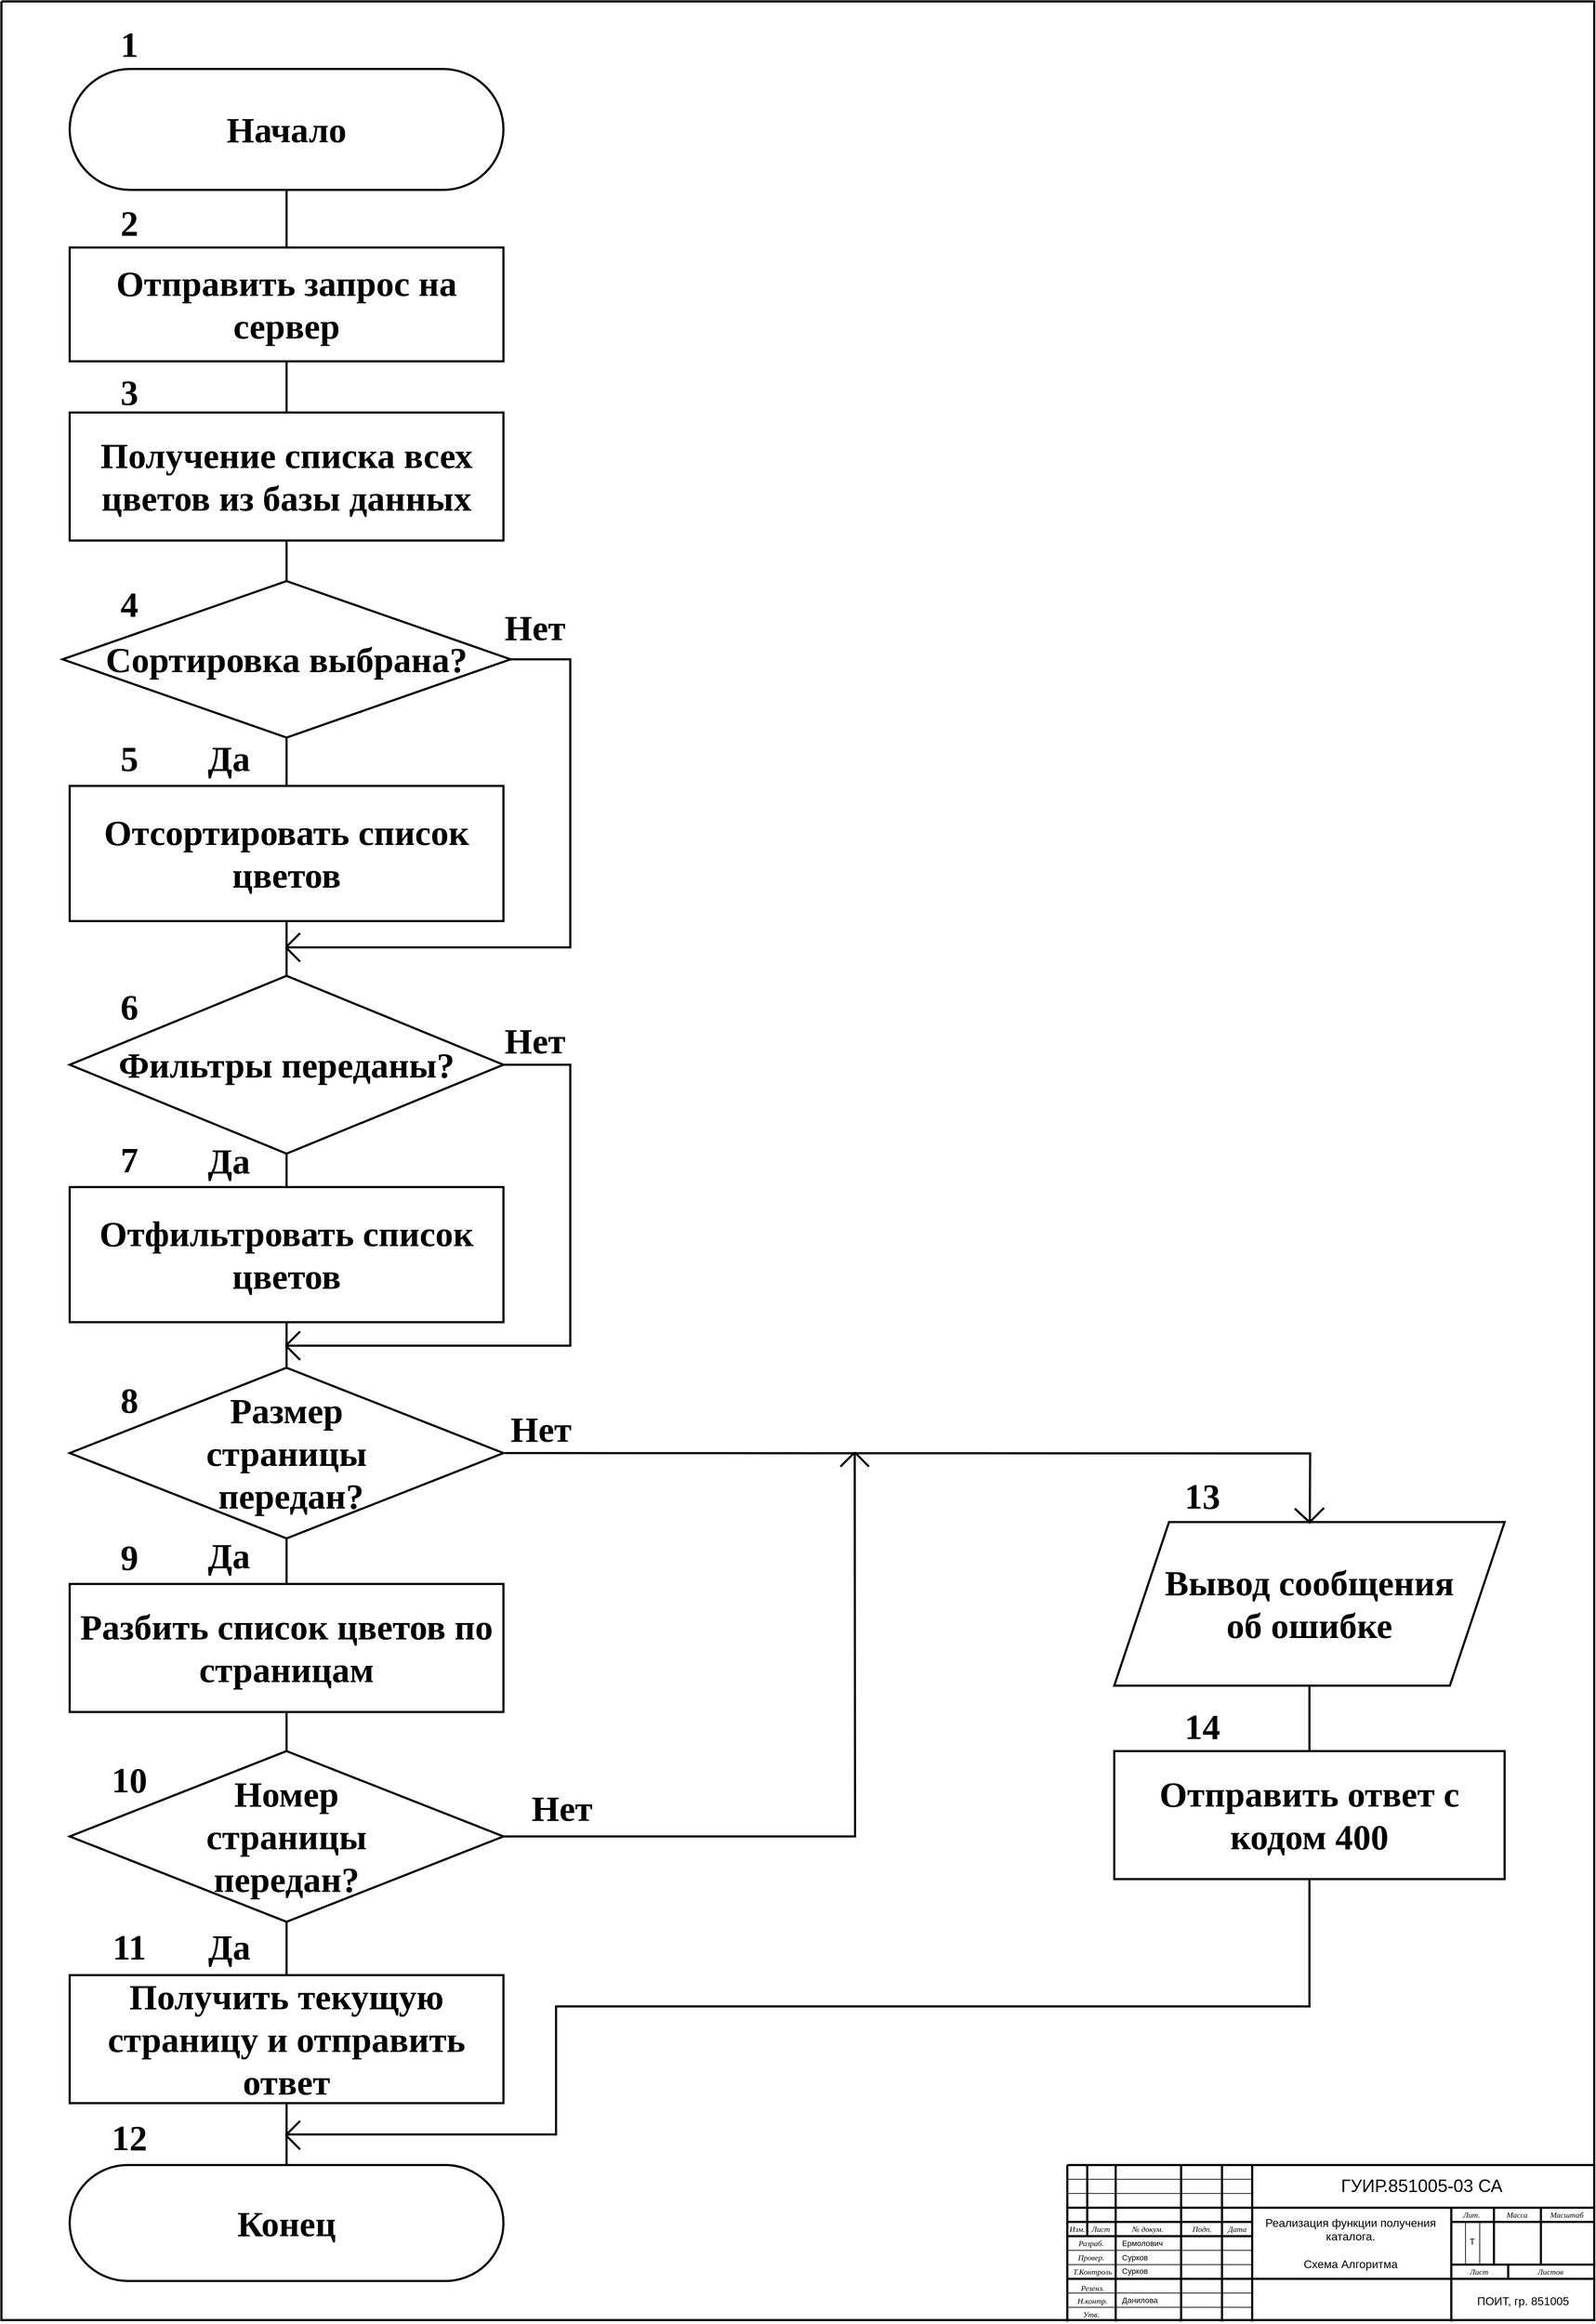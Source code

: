 <mxfile version="18.1.1" type="device"><diagram id="6g6ZhWNsONmGJeYF4U2U" name="Page-1"><mxGraphModel dx="3472" dy="1812" grid="1" gridSize="10" guides="1" tooltips="1" connect="1" arrows="1" fold="1" page="1" pageScale="1" pageWidth="2339" pageHeight="3300" math="0" shadow="0"><root><mxCell id="0"/><mxCell id="1" parent="0"/><mxCell id="-Vb1TfE_TdEbwhYVgb4i-1" value="" style="verticalAlign=middle;align=center;vsdxID=1;fillColor=none;gradientColor=none;shape=stencil(nZBLDoAgDERP0z3SIyjew0SURgSD+Lu9kMZoXLhwN9O+tukAlrNpJg1SzDH4QW/URgNYgZTkjA4UkwJUgGXng+6DX1zLfmoymdXo17xh5zmRJ6Q42BWCfc2oJfdAr+Yv+AP9Cb7OJ3H/2JG1HNGz/84klThPVCc=);strokeColor=#000000;strokeWidth=3;labelBackgroundColor=none;rounded=0;html=1;whiteSpace=wrap;direction=south;fontSize=35;" parent="1" vertex="1"><mxGeometry x="80" y="20" width="2240" height="3260" as="geometry"/></mxCell><mxCell id="-Vb1TfE_TdEbwhYVgb4i-2" style="vsdxID=28;edgeStyle=none;startArrow=none;endArrow=none;startSize=5;endSize=5;strokeWidth=3;strokeColor=#000000;spacingTop=0;spacingBottom=0;spacingLeft=0;spacingRight=0;verticalAlign=middle;html=1;labelBackgroundColor=none;rounded=0;" parent="1" edge="1"><mxGeometry relative="1" as="geometry"><Array as="points"/><mxPoint x="2199" y="3202.0" as="sourcePoint"/><mxPoint x="2199" y="3222.0" as="targetPoint"/></mxGeometry></mxCell><mxCell id="-Vb1TfE_TdEbwhYVgb4i-3" style="vsdxID=27;edgeStyle=none;startArrow=none;endArrow=none;startSize=5;endSize=5;strokeWidth=3;strokeColor=#000000;spacingTop=0;spacingBottom=0;spacingLeft=0;spacingRight=0;verticalAlign=middle;html=1;labelBackgroundColor=none;rounded=0;" parent="1" edge="1"><mxGeometry relative="1" as="geometry"><Array as="points"/><mxPoint x="2245" y="3122.0" as="sourcePoint"/><mxPoint x="2245" y="3202.0" as="targetPoint"/></mxGeometry></mxCell><mxCell id="-Vb1TfE_TdEbwhYVgb4i-4" style="vsdxID=26;edgeStyle=none;startArrow=none;endArrow=none;startSize=5;endSize=5;strokeWidth=3;strokeColor=#000000;spacingTop=0;spacingBottom=0;spacingLeft=0;spacingRight=0;verticalAlign=middle;html=1;labelBackgroundColor=none;rounded=0;" parent="1" edge="1"><mxGeometry relative="1" as="geometry"><Array as="points"/><mxPoint x="2179" y="3122.0" as="sourcePoint"/><mxPoint x="2179" y="3202.0" as="targetPoint"/></mxGeometry></mxCell><mxCell id="-Vb1TfE_TdEbwhYVgb4i-5" style="vsdxID=25;edgeStyle=none;startArrow=none;endArrow=none;startSize=5;endSize=5;strokeColor=#000000;spacingTop=0;spacingBottom=0;spacingLeft=0;spacingRight=0;verticalAlign=middle;html=1;labelBackgroundColor=none;rounded=0;" parent="1" edge="1"><mxGeometry relative="1" as="geometry"><Array as="points"/><mxPoint x="2159" y="3142.0" as="sourcePoint"/><mxPoint x="2159" y="3202.0" as="targetPoint"/></mxGeometry></mxCell><mxCell id="-Vb1TfE_TdEbwhYVgb4i-6" style="vsdxID=24;edgeStyle=none;startArrow=none;endArrow=none;startSize=5;endSize=5;strokeColor=#000000;spacingTop=0;spacingBottom=0;spacingLeft=0;spacingRight=0;verticalAlign=middle;html=1;labelBackgroundColor=none;rounded=0;" parent="1" edge="1"><mxGeometry relative="1" as="geometry"><Array as="points"/><mxPoint x="2139" y="3142.0" as="sourcePoint"/><mxPoint x="2139" y="3202.0" as="targetPoint"/></mxGeometry></mxCell><mxCell id="-Vb1TfE_TdEbwhYVgb4i-7" style="vsdxID=23;edgeStyle=none;startArrow=none;endArrow=none;startSize=5;endSize=5;strokeWidth=3;strokeColor=#000000;spacingTop=0;spacingBottom=0;spacingLeft=0;spacingRight=0;verticalAlign=middle;html=1;labelBackgroundColor=none;rounded=0;" parent="1" edge="1"><mxGeometry relative="1" as="geometry"><mxPoint as="offset"/><Array as="points"/><mxPoint x="2119" y="3142.0" as="sourcePoint"/><mxPoint x="2319" y="3142.0" as="targetPoint"/></mxGeometry></mxCell><mxCell id="-Vb1TfE_TdEbwhYVgb4i-8" style="vsdxID=22;edgeStyle=none;startArrow=none;endArrow=none;startSize=5;endSize=5;strokeWidth=3;strokeColor=#000000;spacingTop=0;spacingBottom=0;spacingLeft=0;spacingRight=0;verticalAlign=middle;html=1;labelBackgroundColor=none;rounded=0;" parent="1" edge="1"><mxGeometry relative="1" as="geometry"><mxPoint as="offset"/><Array as="points"/><mxPoint x="2119" y="3202.0" as="sourcePoint"/><mxPoint x="2319" y="3202.0" as="targetPoint"/></mxGeometry></mxCell><mxCell id="-Vb1TfE_TdEbwhYVgb4i-9" style="vsdxID=21;edgeStyle=none;startArrow=none;endArrow=none;startSize=5;endSize=5;strokeWidth=3;strokeColor=#000000;spacingTop=0;spacingBottom=0;spacingLeft=0;spacingRight=0;verticalAlign=middle;html=1;labelBackgroundColor=none;rounded=0;" parent="1" edge="1"><mxGeometry relative="1" as="geometry"><Array as="points"/><mxPoint x="1607" y="3062.0" as="sourcePoint"/><mxPoint x="1607" y="3162.0" as="targetPoint"/></mxGeometry></mxCell><mxCell id="-Vb1TfE_TdEbwhYVgb4i-10" style="vsdxID=20;edgeStyle=none;startArrow=none;endArrow=none;startSize=5;endSize=5;strokeColor=#000000;spacingTop=0;spacingBottom=0;spacingLeft=0;spacingRight=0;verticalAlign=middle;html=1;labelBackgroundColor=none;rounded=0;" parent="1" edge="1"><mxGeometry relative="1" as="geometry"><mxPoint as="offset"/><Array as="points"/><mxPoint x="1579" y="3082.0" as="sourcePoint"/><mxPoint x="1839" y="3082.0" as="targetPoint"/></mxGeometry></mxCell><mxCell id="-Vb1TfE_TdEbwhYVgb4i-11" style="vsdxID=19;edgeStyle=none;startArrow=none;endArrow=none;startSize=5;endSize=5;strokeColor=#000000;spacingTop=0;spacingBottom=0;spacingLeft=0;spacingRight=0;verticalAlign=middle;html=1;labelBackgroundColor=none;rounded=0;" parent="1" edge="1"><mxGeometry relative="1" as="geometry"><mxPoint as="offset"/><Array as="points"/><mxPoint x="1579" y="3102.0" as="sourcePoint"/><mxPoint x="1839" y="3102.0" as="targetPoint"/></mxGeometry></mxCell><mxCell id="-Vb1TfE_TdEbwhYVgb4i-12" style="vsdxID=18;edgeStyle=none;startArrow=none;endArrow=none;startSize=5;endSize=5;strokeWidth=3;strokeColor=#000000;spacingTop=0;spacingBottom=0;spacingLeft=0;spacingRight=0;verticalAlign=middle;html=1;labelBackgroundColor=none;rounded=0;" parent="1" edge="1"><mxGeometry relative="1" as="geometry"><mxPoint as="offset"/><Array as="points"/><mxPoint x="1579" y="3142.0" as="sourcePoint"/><mxPoint x="1839" y="3142.0" as="targetPoint"/></mxGeometry></mxCell><mxCell id="-Vb1TfE_TdEbwhYVgb4i-13" value="" style="vsdxID=17;edgeStyle=none;startArrow=none;endArrow=none;startSize=5;endSize=5;strokeWidth=3;strokeColor=#000000;spacingTop=0;spacingBottom=0;spacingLeft=0;spacingRight=0;verticalAlign=middle;html=1;labelBackgroundColor=none;rounded=0;align=center;" parent="1" edge="1"><mxGeometry relative="1" as="geometry"><mxPoint as="offset"/><Array as="points"/><mxPoint x="1579" y="3162.0" as="sourcePoint"/><mxPoint x="1839" y="3162.0" as="targetPoint"/></mxGeometry></mxCell><mxCell id="-Vb1TfE_TdEbwhYVgb4i-14" style="vsdxID=16;edgeStyle=none;startArrow=none;endArrow=none;startSize=5;endSize=5;strokeColor=#000000;spacingTop=0;spacingBottom=0;spacingLeft=0;spacingRight=0;verticalAlign=middle;html=1;labelBackgroundColor=none;rounded=0;" parent="1" edge="1"><mxGeometry relative="1" as="geometry"><mxPoint as="offset"/><Array as="points"/><mxPoint x="1579" y="3182.0" as="sourcePoint"/><mxPoint x="1839" y="3182.0" as="targetPoint"/></mxGeometry></mxCell><mxCell id="-Vb1TfE_TdEbwhYVgb4i-15" style="vsdxID=15;edgeStyle=none;startArrow=none;endArrow=none;startSize=5;endSize=5;strokeColor=#000000;spacingTop=0;spacingBottom=0;spacingLeft=0;spacingRight=0;verticalAlign=middle;html=1;labelBackgroundColor=none;rounded=0;" parent="1" edge="1"><mxGeometry relative="1" as="geometry"><mxPoint as="offset"/><Array as="points"/><mxPoint x="1579" y="3202.0" as="sourcePoint"/><mxPoint x="1839" y="3202.0" as="targetPoint"/></mxGeometry></mxCell><mxCell id="-Vb1TfE_TdEbwhYVgb4i-16" value="" style="vsdxID=14;edgeStyle=none;startArrow=none;endArrow=none;startSize=5;endSize=5;strokeColor=#000000;spacingTop=0;spacingBottom=0;spacingLeft=0;spacingRight=0;verticalAlign=middle;html=1;labelBackgroundColor=none;rounded=0;align=center;" parent="1" edge="1"><mxGeometry relative="1" as="geometry"><mxPoint as="offset"/><Array as="points"/><mxPoint x="1579" y="3242.0" as="sourcePoint"/><mxPoint x="1839" y="3242.0" as="targetPoint"/></mxGeometry></mxCell><mxCell id="-Vb1TfE_TdEbwhYVgb4i-17" style="vsdxID=13;edgeStyle=none;startArrow=none;endArrow=none;startSize=5;endSize=5;strokeColor=#000000;spacingTop=0;spacingBottom=0;spacingLeft=0;spacingRight=0;verticalAlign=middle;html=1;labelBackgroundColor=none;rounded=0;" parent="1" edge="1"><mxGeometry relative="1" as="geometry"><mxPoint as="offset"/><Array as="points"/><mxPoint x="1579" y="3262.0" as="sourcePoint"/><mxPoint x="1839" y="3262.0" as="targetPoint"/></mxGeometry></mxCell><mxCell id="-Vb1TfE_TdEbwhYVgb4i-18" style="vsdxID=12;edgeStyle=none;startArrow=none;endArrow=none;startSize=5;endSize=5;strokeWidth=3;strokeColor=#000000;spacingTop=0;spacingBottom=0;spacingLeft=0;spacingRight=0;verticalAlign=middle;html=1;labelBackgroundColor=none;rounded=0;" parent="1" edge="1"><mxGeometry relative="1" as="geometry"><Array as="points"/><mxPoint x="2119" y="3282.0" as="sourcePoint"/><mxPoint x="2119" y="3122.0" as="targetPoint"/></mxGeometry></mxCell><mxCell id="-Vb1TfE_TdEbwhYVgb4i-19" style="vsdxID=11;edgeStyle=none;startArrow=none;endArrow=none;startSize=5;endSize=5;strokeWidth=3;strokeColor=#000000;spacingTop=0;spacingBottom=0;spacingLeft=0;spacingRight=0;verticalAlign=middle;html=1;labelBackgroundColor=none;rounded=0;" parent="1" edge="1"><mxGeometry relative="1" as="geometry"><Array as="points"/><mxPoint x="1839" y="3282.0" as="sourcePoint"/><mxPoint x="1839" y="3062.0" as="targetPoint"/></mxGeometry></mxCell><mxCell id="-Vb1TfE_TdEbwhYVgb4i-20" style="vsdxID=10;edgeStyle=none;startArrow=none;endArrow=none;startSize=5;endSize=5;strokeWidth=3;strokeColor=#000000;spacingTop=0;spacingBottom=0;spacingLeft=0;spacingRight=0;verticalAlign=middle;html=1;labelBackgroundColor=none;rounded=0;" parent="1" edge="1"><mxGeometry relative="1" as="geometry"><Array as="points"/><mxPoint x="1796.5" y="3282.0" as="sourcePoint"/><mxPoint x="1796.5" y="3062.0" as="targetPoint"/></mxGeometry></mxCell><mxCell id="-Vb1TfE_TdEbwhYVgb4i-21" style="vsdxID=9;edgeStyle=none;startArrow=none;endArrow=none;startSize=5;endSize=5;strokeWidth=3;strokeColor=#000000;spacingTop=0;spacingBottom=0;spacingLeft=0;spacingRight=0;verticalAlign=middle;html=1;labelBackgroundColor=none;rounded=0;" parent="1" edge="1"><mxGeometry relative="1" as="geometry"><Array as="points"/><mxPoint x="1739" y="3282.0" as="sourcePoint"/><mxPoint x="1739" y="3062.0" as="targetPoint"/></mxGeometry></mxCell><mxCell id="-Vb1TfE_TdEbwhYVgb4i-22" style="vsdxID=8;edgeStyle=none;startArrow=none;endArrow=none;startSize=5;endSize=5;strokeWidth=3;strokeColor=#000000;spacingTop=0;spacingBottom=0;spacingLeft=0;spacingRight=0;verticalAlign=middle;html=1;labelBackgroundColor=none;rounded=0;" parent="1" edge="1"><mxGeometry relative="1" as="geometry"><Array as="points"/><mxPoint x="1647" y="3282.0" as="sourcePoint"/><mxPoint x="1647" y="3062.0" as="targetPoint"/></mxGeometry></mxCell><mxCell id="-Vb1TfE_TdEbwhYVgb4i-23" value="" style="vsdxID=7;edgeStyle=none;startArrow=none;endArrow=none;startSize=5;endSize=5;strokeWidth=3;strokeColor=#000000;spacingTop=0;spacingBottom=0;spacingLeft=0;spacingRight=0;verticalAlign=middle;html=1;labelBackgroundColor=none;rounded=0;align=center;" parent="1" edge="1"><mxGeometry relative="1" as="geometry"><mxPoint as="offset"/><Array as="points"/><mxPoint x="1579" y="3222.0" as="sourcePoint"/><mxPoint x="2319" y="3222.0" as="targetPoint"/></mxGeometry></mxCell><mxCell id="-Vb1TfE_TdEbwhYVgb4i-24" style="vsdxID=6;edgeStyle=none;startArrow=none;endArrow=none;startSize=5;endSize=5;strokeWidth=3;strokeColor=#000000;spacingTop=0;spacingBottom=0;spacingLeft=0;spacingRight=0;verticalAlign=middle;html=1;labelBackgroundColor=none;rounded=0;" parent="1" edge="1"><mxGeometry relative="1" as="geometry"><mxPoint as="offset"/><Array as="points"/><mxPoint x="1579" y="3122.0" as="sourcePoint"/><mxPoint x="2319" y="3122.0" as="targetPoint"/></mxGeometry></mxCell><mxCell id="-Vb1TfE_TdEbwhYVgb4i-25" style="vsdxID=2;edgeStyle=none;startArrow=none;endArrow=none;startSize=5;endSize=5;strokeWidth=3;strokeColor=#000000;spacingTop=0;spacingBottom=0;spacingLeft=0;spacingRight=0;verticalAlign=middle;html=1;labelBackgroundColor=none;rounded=0;" parent="1" edge="1"><mxGeometry relative="1" as="geometry"><mxPoint as="offset"/><Array as="points"/><mxPoint x="1579" y="3062.0" as="sourcePoint"/><mxPoint x="2319" y="3062.0" as="targetPoint"/></mxGeometry></mxCell><mxCell id="-Vb1TfE_TdEbwhYVgb4i-26" style="vsdxID=5;edgeStyle=none;startArrow=none;endArrow=none;startSize=5;endSize=5;strokeWidth=3;strokeColor=#000000;spacingTop=0;spacingBottom=0;spacingLeft=0;spacingRight=0;verticalAlign=middle;html=1;labelBackgroundColor=none;rounded=0;" parent="1" edge="1"><mxGeometry relative="1" as="geometry"><Array as="points"/><mxPoint x="1579" y="3282.0" as="sourcePoint"/><mxPoint x="1579" y="3062.0" as="targetPoint"/></mxGeometry></mxCell><mxCell id="-Vb1TfE_TdEbwhYVgb4i-27" value="&lt;font style=&quot;font-size:11px;font-family:Arial Cyr;color:#000000;direction:ltr;letter-spacing:0px;line-height:120%;opacity:1&quot;&gt;&lt;i&gt;Провер.&lt;br/&gt;&lt;/i&gt;&lt;/font&gt;" style="verticalAlign=middle;align=center;vsdxID=32;fillColor=none;gradientColor=none;strokeColor=none;labelBackgroundColor=none;rounded=0;html=1;whiteSpace=wrap;" parent="1" vertex="1"><mxGeometry x="1580" y="3182" width="65" height="19" as="geometry"/></mxCell><mxCell id="-Vb1TfE_TdEbwhYVgb4i-28" value="&lt;font style=&quot;font-size:11px;font-family:Arial Cyr;color:#000000;direction:ltr;letter-spacing:0px;line-height:120%;opacity:1&quot;&gt;&lt;i&gt;Разраб.&lt;br/&gt;&lt;/i&gt;&lt;/font&gt;" style="verticalAlign=middle;align=center;vsdxID=33;fillColor=none;gradientColor=none;strokeColor=none;labelBackgroundColor=none;rounded=0;html=1;whiteSpace=wrap;" parent="1" vertex="1"><mxGeometry x="1580" y="3163" width="65" height="17" as="geometry"/></mxCell><mxCell id="-Vb1TfE_TdEbwhYVgb4i-29" value="&lt;font style=&quot;font-size:11px;font-family:Arial Cyr;color:#000000;direction:ltr;letter-spacing:0px;line-height:120%;opacity:1&quot;&gt;&lt;i&gt;Изм.&lt;br/&gt;&lt;/i&gt;&lt;/font&gt;" style="verticalAlign=middle;align=center;vsdxID=34;fillColor=none;gradientColor=none;strokeColor=none;labelBackgroundColor=none;rounded=0;html=1;whiteSpace=wrap;" parent="1" vertex="1"><mxGeometry x="1575" y="3143" width="36" height="17" as="geometry"/></mxCell><mxCell id="-Vb1TfE_TdEbwhYVgb4i-30" value="&lt;font style=&quot;font-size:11px;font-family:Arial Cyr;color:#000000;direction:ltr;letter-spacing:0px;line-height:120%;opacity:1&quot;&gt;&lt;i&gt;Лист&lt;br/&gt;&lt;/i&gt;&lt;/font&gt;" style="verticalAlign=middle;align=center;vsdxID=35;fillColor=none;gradientColor=none;strokeColor=none;labelBackgroundColor=none;rounded=0;html=1;whiteSpace=wrap;" parent="1" vertex="1"><mxGeometry x="1605" y="3143" width="42" height="17" as="geometry"/></mxCell><mxCell id="-Vb1TfE_TdEbwhYVgb4i-31" value="&lt;font style=&quot;font-size:11px;font-family:Arial Cyr;color:#000000;direction:ltr;letter-spacing:0px;line-height:120%;opacity:1&quot;&gt;&lt;i&gt;№ докум.&lt;br/&gt;&lt;/i&gt;&lt;/font&gt;" style="verticalAlign=middle;align=center;vsdxID=36;fillColor=none;gradientColor=none;strokeColor=none;labelBackgroundColor=none;rounded=0;html=1;whiteSpace=wrap;" parent="1" vertex="1"><mxGeometry x="1648" y="3143" width="88" height="17" as="geometry"/></mxCell><mxCell id="-Vb1TfE_TdEbwhYVgb4i-32" value="&lt;font style=&quot;font-size:11px;font-family:Arial Cyr;color:#000000;direction:ltr;letter-spacing:0px;line-height:120%;opacity:1&quot;&gt;&lt;i&gt;Подп.&lt;br/&gt;&lt;/i&gt;&lt;/font&gt;" style="verticalAlign=middle;align=center;vsdxID=41;fillColor=none;gradientColor=none;strokeColor=none;labelBackgroundColor=none;rounded=0;html=1;whiteSpace=wrap;" parent="1" vertex="1"><mxGeometry x="1740" y="3143" width="57" height="17" as="geometry"/></mxCell><mxCell id="-Vb1TfE_TdEbwhYVgb4i-33" value="&lt;font style=&quot;font-size:11px;font-family:Arial Cyr;color:#000000;direction:ltr;letter-spacing:0px;line-height:120%;opacity:1&quot;&gt;&lt;i&gt;Дата&lt;br/&gt;&lt;/i&gt;&lt;/font&gt;" style="verticalAlign=middle;align=center;vsdxID=42;fillColor=none;gradientColor=none;strokeColor=none;labelBackgroundColor=none;rounded=0;html=1;whiteSpace=wrap;" parent="1" vertex="1"><mxGeometry x="1797" y="3143" width="42" height="17" as="geometry"/></mxCell><mxCell id="-Vb1TfE_TdEbwhYVgb4i-34" value="&lt;font style=&quot;font-size:11px;font-family:Arial Cyr;color:#000000;direction:ltr;letter-spacing:0px;line-height:120%;opacity:1&quot;&gt;&lt;i&gt;Лит.&lt;br/&gt;&lt;/i&gt;&lt;/font&gt;" style="verticalAlign=middle;align=center;vsdxID=43;fillColor=none;gradientColor=none;strokeColor=none;labelBackgroundColor=none;rounded=0;html=1;whiteSpace=wrap;" parent="1" vertex="1"><mxGeometry x="2119" y="3123" width="57" height="17" as="geometry"/></mxCell><mxCell id="-Vb1TfE_TdEbwhYVgb4i-35" value="&lt;font style=&quot;font-size:11px;font-family:Arial Cyr;color:#000000;direction:ltr;letter-spacing:0px;line-height:120%;opacity:1&quot;&gt;&lt;i&gt;Масса&lt;br/&gt;&lt;/i&gt;&lt;/font&gt;" style="verticalAlign=middle;align=center;vsdxID=44;fillColor=none;gradientColor=none;strokeColor=none;labelBackgroundColor=none;rounded=0;html=1;whiteSpace=wrap;" parent="1" vertex="1"><mxGeometry x="2180" y="3123" width="63" height="17" as="geometry"/></mxCell><mxCell id="-Vb1TfE_TdEbwhYVgb4i-36" value="&lt;font style=&quot;font-size:11px;font-family:Arial Cyr;color:#000000;direction:ltr;letter-spacing:0px;line-height:120%;opacity:1&quot;&gt;&lt;i&gt;Масштаб&lt;br/&gt;&lt;/i&gt;&lt;/font&gt;" style="verticalAlign=middle;align=center;vsdxID=45;fillColor=none;gradientColor=none;strokeColor=none;labelBackgroundColor=none;rounded=0;html=1;whiteSpace=wrap;" parent="1" vertex="1"><mxGeometry x="2246" y="3123" width="71" height="17" as="geometry"/></mxCell><mxCell id="-Vb1TfE_TdEbwhYVgb4i-37" value="&lt;font style=&quot;font-size:11px;font-family:Arial Cyr;color:#000000;direction:ltr;letter-spacing:0px;line-height:120%;opacity:1&quot;&gt;&lt;i&gt;Листов&lt;br/&gt;&lt;/i&gt;&lt;/font&gt;" style="verticalAlign=middle;align=center;vsdxID=46;fillColor=none;gradientColor=none;strokeColor=none;labelBackgroundColor=none;rounded=0;html=1;whiteSpace=wrap;" parent="1" vertex="1"><mxGeometry x="2200" y="3203" width="117" height="17" as="geometry"/></mxCell><mxCell id="-Vb1TfE_TdEbwhYVgb4i-38" value="&lt;font style=&quot;font-size:11px;font-family:Arial Cyr;color:#000000;direction:ltr;letter-spacing:0px;line-height:120%;opacity:1&quot;&gt;&lt;i&gt;Лист&lt;br/&gt;&lt;/i&gt;&lt;/font&gt;" style="verticalAlign=middle;align=center;vsdxID=47;fillColor=none;gradientColor=none;strokeColor=none;labelBackgroundColor=none;rounded=0;html=1;whiteSpace=wrap;" parent="1" vertex="1"><mxGeometry x="2120" y="3203" width="76" height="17" as="geometry"/></mxCell><mxCell id="-Vb1TfE_TdEbwhYVgb4i-39" value="&lt;p style=&quot;margin-left: 0 ; margin-right: 0 ; margin-top: 0px ; margin-bottom: 0px ; text-indent: 0 ; direction: ltr&quot;&gt;&lt;font style=&quot;font-size: 25px; font-family: arial; color: rgb(0, 0, 0); direction: ltr; letter-spacing: 0px; line-height: 120%; opacity: 1;&quot;&gt;ГУИР.8&lt;/font&gt;&lt;font style=&quot;font-size: 25px; font-family: arial; color: rgb(0, 0, 0); direction: ltr; letter-spacing: 0px; line-height: 120%; opacity: 1;&quot;&gt;51005-03&amp;nbsp;&lt;/font&gt;&lt;font style=&quot;font-size: 25px; font-family: arial; color: rgb(0, 0, 0); direction: ltr; letter-spacing: 0px; line-height: 120%; opacity: 1;&quot;&gt;СА&lt;/font&gt;&lt;font style=&quot;font-size: 19px ; color: #000000 ; direction: ltr ; letter-spacing: 0px ; line-height: 120% ; opacity: 1&quot;&gt;&lt;i&gt;&lt;br&gt;&lt;/i&gt;&lt;/font&gt;&lt;/p&gt;" style="verticalAlign=middle;align=center;vsdxID=97;fillColor=none;gradientColor=none;strokeColor=none;labelBackgroundColor=none;rounded=0;html=1;whiteSpace=wrap;" parent="1" vertex="1"><mxGeometry x="1838" y="3060" width="479" height="60" as="geometry"/></mxCell><mxCell id="-Vb1TfE_TdEbwhYVgb4i-40" value="&lt;font style=&quot;font-size: 16px ; font-family: &amp;quot;arial&amp;quot; ; color: #000000 ; direction: ltr ; letter-spacing: 0px ; line-height: 120% ; opacity: 1&quot;&gt;Реализация функции получения каталога.&lt;br&gt;&lt;br&gt;Схема Алгоритма&lt;br&gt;&lt;/font&gt;" style="verticalAlign=middle;align=center;vsdxID=98;fillColor=none;gradientColor=none;strokeColor=none;labelBackgroundColor=none;rounded=0;html=1;whiteSpace=wrap;" parent="1" vertex="1"><mxGeometry x="1838" y="3121" width="279" height="101" as="geometry"/></mxCell><mxCell id="-Vb1TfE_TdEbwhYVgb4i-41" value="&lt;font style=&quot;font-size: 16px ; font-family: &amp;#34;arial&amp;#34; ; color: #000000 ; direction: ltr ; letter-spacing: 0px ; line-height: 120% ; opacity: 1&quot;&gt;ПОИТ, гр. 851005&lt;br&gt;&lt;/font&gt;" style="verticalAlign=middle;align=center;vsdxID=256;fillColor=none;gradientColor=none;shape=stencil(nZBLDoAgDERP0z3SIyjew0SURgSD+Lu9kMZoXLhwN9O+tukAlrNpJg1SzDH4QW/URgNYgZTkjA4UkwJUgGXng+6DX1zLfmoymdXo17xh5zmRJ6Q42BWCfc2oJfdAr+Yv+AP9Cb7OJ3H/2JG1HNGz/84klThPVCc=);strokeColor=none;labelBackgroundColor=none;rounded=0;html=1;whiteSpace=wrap;" parent="1" vertex="1"><mxGeometry x="2119" y="3225" width="202" height="56" as="geometry"/></mxCell><mxCell id="-Vb1TfE_TdEbwhYVgb4i-42" value="&lt;font style=&quot;font-size: 11px ; font-family: &amp;quot;arial&amp;quot; ; color: #000000 ; direction: ltr ; letter-spacing: 0px ; line-height: 120% ; opacity: 1&quot;&gt;Ермолович&lt;br&gt;&lt;/font&gt;" style="verticalAlign=middle;align=left;vsdxID=257;fillColor=none;gradientColor=none;shape=stencil(nZBLDoAgDERP0z3SIyjew0SURgSD+Lu9kMZoXLhwN9O+tukAlrNpJg1SzDH4QW/URgNYgZTkjA4UkwJUgGXng+6DX1zLfmoymdXo17xh5zmRJ6Q42BWCfc2oJfdAr+Yv+AP9Cb7OJ3H/2JG1HNGz/84klThPVCc=);strokeColor=none;labelBackgroundColor=none;rounded=0;html=1;whiteSpace=wrap;" parent="1" vertex="1"><mxGeometry x="1654" y="3161.5" width="76" height="20" as="geometry"/></mxCell><mxCell id="-Vb1TfE_TdEbwhYVgb4i-43" value="&lt;font style=&quot;font-size: 11px ; font-family: &amp;quot;arial&amp;quot; ; color: #000000 ; direction: ltr ; letter-spacing: 0px ; line-height: 120% ; opacity: 1&quot;&gt;Сурков&lt;br&gt;&lt;/font&gt;" style="verticalAlign=middle;align=left;vsdxID=259;fillColor=none;gradientColor=none;shape=stencil(nZBLDoAgDERP0z3SIyjew0SURgSD+Lu9kMZoXLhwN9O+tukAlrNpJg1SzDH4QW/URgNYgZTkjA4UkwJUgGXng+6DX1zLfmoymdXo17xh5zmRJ6Q42BWCfc2oJfdAr+Yv+AP9Cb7OJ3H/2JG1HNGz/84klThPVCc=);strokeColor=none;labelBackgroundColor=none;rounded=0;html=1;whiteSpace=wrap;" parent="1" vertex="1"><mxGeometry x="1654" y="3183" width="64" height="17" as="geometry"/></mxCell><mxCell id="-Vb1TfE_TdEbwhYVgb4i-44" value="&lt;font style=&quot;font-size:11px;font-family:Arial Cyr;color:#000000;direction:ltr;letter-spacing:0px;line-height:120%;opacity:1&quot;&gt;&lt;i&gt;Т.Контроль&lt;br&gt;&lt;/i&gt;&lt;/font&gt;" style="verticalAlign=middle;align=center;vsdxID=32;fillColor=none;gradientColor=none;strokeColor=none;labelBackgroundColor=none;rounded=0;html=1;whiteSpace=wrap;" parent="1" vertex="1"><mxGeometry x="1582" y="3202" width="65" height="19" as="geometry"/></mxCell><mxCell id="-Vb1TfE_TdEbwhYVgb4i-45" value="&lt;font style=&quot;font-size:11px;font-family:Arial Cyr;color:#000000;direction:ltr;letter-spacing:0px;line-height:120%;opacity:1&quot;&gt;&lt;i&gt;Резенз.&lt;br&gt;&lt;/i&gt;&lt;/font&gt;" style="verticalAlign=middle;align=center;vsdxID=32;fillColor=none;gradientColor=none;strokeColor=none;labelBackgroundColor=none;rounded=0;html=1;whiteSpace=wrap;" parent="1" vertex="1"><mxGeometry x="1582" y="3225" width="65" height="19" as="geometry"/></mxCell><mxCell id="-Vb1TfE_TdEbwhYVgb4i-46" value="&lt;font style=&quot;font-size:11px;font-family:Arial Cyr;color:#000000;direction:ltr;letter-spacing:0px;line-height:120%;opacity:1&quot;&gt;&lt;i&gt;Н.контр.&lt;br&gt;&lt;/i&gt;&lt;/font&gt;" style="verticalAlign=middle;align=center;vsdxID=32;fillColor=none;gradientColor=none;strokeColor=none;labelBackgroundColor=none;rounded=0;html=1;whiteSpace=wrap;" parent="1" vertex="1"><mxGeometry x="1582" y="3243.5" width="65" height="19" as="geometry"/></mxCell><mxCell id="-Vb1TfE_TdEbwhYVgb4i-47" value="&lt;font style=&quot;font-size:11px;font-family:Arial Cyr;color:#000000;direction:ltr;letter-spacing:0px;line-height:120%;opacity:1&quot;&gt;&lt;i&gt;Утв.&lt;br&gt;&lt;/i&gt;&lt;/font&gt;" style="verticalAlign=middle;align=center;vsdxID=32;fillColor=none;gradientColor=none;strokeColor=none;labelBackgroundColor=none;rounded=0;html=1;whiteSpace=wrap;" parent="1" vertex="1"><mxGeometry x="1580" y="3262" width="65" height="19" as="geometry"/></mxCell><mxCell id="-Vb1TfE_TdEbwhYVgb4i-48" value="&lt;font style=&quot;font-size: 11px ; font-family: &amp;quot;arial&amp;quot; ; color: #000000 ; direction: ltr ; letter-spacing: 0px ; line-height: 120% ; opacity: 1&quot;&gt;Сурков&lt;br&gt;&lt;/font&gt;" style="verticalAlign=middle;align=left;vsdxID=259;fillColor=none;gradientColor=none;shape=stencil(nZBLDoAgDERP0z3SIyjew0SURgSD+Lu9kMZoXLhwN9O+tukAlrNpJg1SzDH4QW/URgNYgZTkjA4UkwJUgGXng+6DX1zLfmoymdXo17xh5zmRJ6Q42BWCfc2oJfdAr+Yv+AP9Cb7OJ3H/2JG1HNGz/84klThPVCc=);strokeColor=none;labelBackgroundColor=none;rounded=0;html=1;whiteSpace=wrap;" parent="1" vertex="1"><mxGeometry x="1654" y="3202" width="64" height="17" as="geometry"/></mxCell><mxCell id="-Vb1TfE_TdEbwhYVgb4i-49" value="&lt;font style=&quot;font-size: 11px ; font-family: &amp;quot;arial&amp;quot; ; color: #000000 ; direction: ltr ; letter-spacing: 0px ; line-height: 120% ; opacity: 1&quot;&gt;Данилова&lt;br&gt;&lt;/font&gt;" style="verticalAlign=middle;align=left;vsdxID=257;fillColor=none;gradientColor=none;shape=stencil(nZBLDoAgDERP0z3SIyjew0SURgSD+Lu9kMZoXLhwN9O+tukAlrNpJg1SzDH4QW/URgNYgZTkjA4UkwJUgGXng+6DX1zLfmoymdXo17xh5zmRJ6Q42BWCfc2oJfdAr+Yv+AP9Cb7OJ3H/2JG1HNGz/84klThPVCc=);strokeColor=none;labelBackgroundColor=none;rounded=0;html=1;whiteSpace=wrap;" parent="1" vertex="1"><mxGeometry x="1654" y="3242" width="76" height="20" as="geometry"/></mxCell><mxCell id="-Vb1TfE_TdEbwhYVgb4i-50" value="T" style="text;html=1;align=center;verticalAlign=middle;resizable=0;points=[];autosize=1;strokeColor=none;fillColor=none;" parent="1" vertex="1"><mxGeometry x="2137.5" y="3160" width="20" height="20" as="geometry"/></mxCell><mxCell id="-Vb1TfE_TdEbwhYVgb4i-51" style="edgeStyle=orthogonalEdgeStyle;rounded=0;orthogonalLoop=1;jettySize=auto;html=1;exitX=0.5;exitY=1;exitDx=0;exitDy=0;entryX=0.5;entryY=0;entryDx=0;entryDy=0;fontSize=35;endArrow=none;endFill=0;fontFamily=Times New Roman;strokeWidth=3;" parent="1" source="-Vb1TfE_TdEbwhYVgb4i-52" target="-Vb1TfE_TdEbwhYVgb4i-54" edge="1"><mxGeometry relative="1" as="geometry"/></mxCell><mxCell id="-Vb1TfE_TdEbwhYVgb4i-52" value="&lt;font style=&quot;font-size: 50px;&quot;&gt;&lt;b style=&quot;font-size: 50px;&quot;&gt;Начало&lt;/b&gt;&lt;/font&gt;" style="rounded=1;whiteSpace=wrap;html=1;align=center;arcSize=50;fontSize=50;fontFamily=Times New Roman;strokeWidth=3;" parent="1" vertex="1"><mxGeometry x="176" y="115" width="610" height="170" as="geometry"/></mxCell><mxCell id="-Vb1TfE_TdEbwhYVgb4i-53" style="edgeStyle=orthogonalEdgeStyle;rounded=0;orthogonalLoop=1;jettySize=auto;html=1;exitX=0.5;exitY=1;exitDx=0;exitDy=0;fontSize=65;endArrow=none;endFill=0;fontFamily=Times New Roman;strokeWidth=3;" parent="1" source="-Vb1TfE_TdEbwhYVgb4i-54" target="-Vb1TfE_TdEbwhYVgb4i-56" edge="1"><mxGeometry relative="1" as="geometry"/></mxCell><mxCell id="-Vb1TfE_TdEbwhYVgb4i-54" value="&lt;b style=&quot;font-size: 50px;&quot;&gt;Отправить запрос на сервер&lt;/b&gt;" style="rounded=0;whiteSpace=wrap;html=1;fontSize=50;fontFamily=Times New Roman;strokeWidth=3;" parent="1" vertex="1"><mxGeometry x="176" y="366" width="610" height="160" as="geometry"/></mxCell><mxCell id="-Vb1TfE_TdEbwhYVgb4i-55" style="edgeStyle=orthogonalEdgeStyle;rounded=0;orthogonalLoop=1;jettySize=auto;html=1;exitX=0.5;exitY=1;exitDx=0;exitDy=0;entryX=0.5;entryY=0;entryDx=0;entryDy=0;fontSize=65;endArrow=none;endFill=0;fontFamily=Times New Roman;strokeWidth=3;" parent="1" source="-Vb1TfE_TdEbwhYVgb4i-56" target="-Vb1TfE_TdEbwhYVgb4i-62" edge="1"><mxGeometry relative="1" as="geometry"/></mxCell><mxCell id="-Vb1TfE_TdEbwhYVgb4i-56" value="&lt;b&gt;Получение списка всех цветов из базы данных&lt;/b&gt;" style="rounded=0;whiteSpace=wrap;html=1;fontSize=50;fontFamily=Times New Roman;strokeWidth=3;" parent="1" vertex="1"><mxGeometry x="176" y="598" width="610" height="180" as="geometry"/></mxCell><mxCell id="xEqixMYbf71N1VfaGBMH-13" style="edgeStyle=orthogonalEdgeStyle;rounded=0;orthogonalLoop=1;jettySize=auto;html=1;exitX=0.5;exitY=1;exitDx=0;exitDy=0;entryX=0.5;entryY=0;entryDx=0;entryDy=0;endArrow=none;endFill=0;startSize=9;endSize=6;strokeWidth=3;" parent="1" source="-Vb1TfE_TdEbwhYVgb4i-58" target="xEqixMYbf71N1VfaGBMH-12" edge="1"><mxGeometry relative="1" as="geometry"/></mxCell><mxCell id="-Vb1TfE_TdEbwhYVgb4i-58" value="&lt;b style=&quot;font-size: 50px;&quot;&gt;Вывод сообщения &lt;br&gt;об ошибке&lt;/b&gt;" style="shape=parallelogram;perimeter=parallelogramPerimeter;whiteSpace=wrap;html=1;fixedSize=1;fontSize=50;fontFamily=Times New Roman;size=77;strokeWidth=3;" parent="1" vertex="1"><mxGeometry x="1645" y="2158" width="549" height="230" as="geometry"/></mxCell><mxCell id="-Vb1TfE_TdEbwhYVgb4i-59" value="&lt;font style=&quot;font-size: 50px;&quot;&gt;&lt;b style=&quot;font-size: 50px;&quot;&gt;Конец&lt;/b&gt;&lt;/font&gt;" style="rounded=1;whiteSpace=wrap;html=1;align=center;arcSize=50;fontSize=50;fontFamily=Times New Roman;strokeWidth=3;" parent="1" vertex="1"><mxGeometry x="176" y="3062" width="610" height="163" as="geometry"/></mxCell><mxCell id="-Vb1TfE_TdEbwhYVgb4i-60" style="edgeStyle=orthogonalEdgeStyle;rounded=0;orthogonalLoop=1;jettySize=auto;html=1;exitX=0.5;exitY=1;exitDx=0;exitDy=0;entryX=0.5;entryY=0;entryDx=0;entryDy=0;fontSize=65;endArrow=none;endFill=0;fontFamily=Times New Roman;strokeWidth=3;" parent="1" source="-Vb1TfE_TdEbwhYVgb4i-62" target="-Vb1TfE_TdEbwhYVgb4i-64" edge="1"><mxGeometry relative="1" as="geometry"/></mxCell><mxCell id="SPzfQZlwymLXgfk0Vs8O-1" style="edgeStyle=orthogonalEdgeStyle;rounded=0;orthogonalLoop=1;jettySize=auto;html=1;exitX=1;exitY=0.5;exitDx=0;exitDy=0;fontSize=50;strokeWidth=3;endArrow=none;endFill=0;" edge="1" parent="1" source="-Vb1TfE_TdEbwhYVgb4i-62"><mxGeometry relative="1" as="geometry"><mxPoint x="481" y="1370" as="targetPoint"/><Array as="points"><mxPoint x="880" y="945"/><mxPoint x="880" y="1350"/><mxPoint x="481" y="1350"/></Array></mxGeometry></mxCell><mxCell id="SPzfQZlwymLXgfk0Vs8O-4" value="&lt;b&gt;&lt;font face=&quot;Times New Roman&quot;&gt;Нет&lt;/font&gt;&lt;/b&gt;" style="edgeLabel;html=1;align=center;verticalAlign=middle;resizable=0;points=[];fontSize=50;" vertex="1" connectable="0" parent="SPzfQZlwymLXgfk0Vs8O-1"><mxGeometry x="-0.684" y="-4" relative="1" as="geometry"><mxPoint x="-46" y="-105" as="offset"/></mxGeometry></mxCell><mxCell id="-Vb1TfE_TdEbwhYVgb4i-62" value="&lt;b&gt;Сортировка выбрана?&lt;/b&gt;" style="rhombus;whiteSpace=wrap;html=1;fontSize=50;fontFamily=Times New Roman;strokeWidth=3;" parent="1" vertex="1"><mxGeometry x="166" y="835" width="630" height="220" as="geometry"/></mxCell><mxCell id="-Vb1TfE_TdEbwhYVgb4i-63" style="edgeStyle=orthogonalEdgeStyle;rounded=0;orthogonalLoop=1;jettySize=auto;html=1;exitX=0.5;exitY=1;exitDx=0;exitDy=0;fontSize=60;endArrow=none;endFill=0;fontFamily=Times New Roman;strokeWidth=3;" parent="1" source="-Vb1TfE_TdEbwhYVgb4i-64" target="-Vb1TfE_TdEbwhYVgb4i-68" edge="1"><mxGeometry relative="1" as="geometry"/></mxCell><mxCell id="-Vb1TfE_TdEbwhYVgb4i-64" value="&lt;b style=&quot;font-size: 50px;&quot;&gt;Отсортировать список цветов&lt;/b&gt;" style="rounded=0;whiteSpace=wrap;html=1;fontSize=50;fontFamily=Times New Roman;strokeWidth=3;" parent="1" vertex="1"><mxGeometry x="176" y="1123" width="610" height="190" as="geometry"/></mxCell><mxCell id="-Vb1TfE_TdEbwhYVgb4i-65" value="1" style="text;html=1;strokeColor=none;fillColor=none;align=center;verticalAlign=middle;whiteSpace=wrap;rounded=0;fontSize=50;fontStyle=1;fontFamily=Times New Roman;" parent="1" vertex="1"><mxGeometry x="230" y="65" width="60" height="30" as="geometry"/></mxCell><mxCell id="-Vb1TfE_TdEbwhYVgb4i-66" style="edgeStyle=orthogonalEdgeStyle;rounded=0;orthogonalLoop=1;jettySize=auto;html=1;exitX=0.5;exitY=1;exitDx=0;exitDy=0;entryX=0.5;entryY=0;entryDx=0;entryDy=0;fontSize=60;endArrow=none;endFill=0;fontFamily=Times New Roman;strokeWidth=3;" parent="1" source="-Vb1TfE_TdEbwhYVgb4i-68" target="-Vb1TfE_TdEbwhYVgb4i-73" edge="1"><mxGeometry relative="1" as="geometry"/></mxCell><mxCell id="SPzfQZlwymLXgfk0Vs8O-7" style="edgeStyle=orthogonalEdgeStyle;rounded=0;orthogonalLoop=1;jettySize=auto;html=1;exitX=1;exitY=0.5;exitDx=0;exitDy=0;fontFamily=Times New Roman;fontSize=50;endArrow=none;endFill=0;strokeWidth=3;" edge="1" parent="1" source="-Vb1TfE_TdEbwhYVgb4i-68"><mxGeometry relative="1" as="geometry"><mxPoint x="480" y="1910" as="targetPoint"/><Array as="points"><mxPoint x="880" y="1515"/><mxPoint x="880" y="1910"/></Array></mxGeometry></mxCell><mxCell id="SPzfQZlwymLXgfk0Vs8O-10" value="&lt;b&gt;Нет&lt;/b&gt;" style="edgeLabel;html=1;align=center;verticalAlign=middle;resizable=0;points=[];fontSize=50;fontFamily=Times New Roman;" vertex="1" connectable="0" parent="SPzfQZlwymLXgfk0Vs8O-7"><mxGeometry x="-0.677" y="-3" relative="1" as="geometry"><mxPoint x="-47" y="-84" as="offset"/></mxGeometry></mxCell><mxCell id="-Vb1TfE_TdEbwhYVgb4i-68" value="&lt;b&gt;Фильтры переданы?&lt;/b&gt;" style="rhombus;whiteSpace=wrap;html=1;fontSize=50;fontFamily=Times New Roman;strokeWidth=3;" parent="1" vertex="1"><mxGeometry x="176" y="1390" width="610" height="250" as="geometry"/></mxCell><mxCell id="-Vb1TfE_TdEbwhYVgb4i-72" style="edgeStyle=orthogonalEdgeStyle;rounded=0;orthogonalLoop=1;jettySize=auto;html=1;exitX=1;exitY=0.5;exitDx=0;exitDy=0;fontSize=50;endArrow=none;endFill=0;fontFamily=Times New Roman;strokeWidth=3;" parent="1" edge="1"><mxGeometry relative="1" as="geometry"><mxPoint x="788" y="2061" as="sourcePoint"/><mxPoint x="1920" y="2160" as="targetPoint"/></mxGeometry></mxCell><mxCell id="-Vb1TfE_TdEbwhYVgb4i-105" style="edgeStyle=orthogonalEdgeStyle;rounded=0;orthogonalLoop=1;jettySize=auto;html=1;exitX=0.5;exitY=1;exitDx=0;exitDy=0;entryX=0.5;entryY=0;entryDx=0;entryDy=0;endArrow=none;endFill=0;fontFamily=Times New Roman;strokeWidth=3;" parent="1" source="-Vb1TfE_TdEbwhYVgb4i-73" target="-Vb1TfE_TdEbwhYVgb4i-75" edge="1"><mxGeometry relative="1" as="geometry"/></mxCell><mxCell id="-Vb1TfE_TdEbwhYVgb4i-73" value="&lt;b&gt;Размер &lt;br&gt;страницы&lt;br&gt;&amp;nbsp;передан?&lt;/b&gt;" style="rhombus;whiteSpace=wrap;html=1;fontSize=50;fontFamily=Times New Roman;strokeWidth=3;" parent="1" vertex="1"><mxGeometry x="176" y="1941" width="610" height="240" as="geometry"/></mxCell><mxCell id="-Vb1TfE_TdEbwhYVgb4i-74" style="edgeStyle=orthogonalEdgeStyle;rounded=0;orthogonalLoop=1;jettySize=auto;html=1;exitX=0.5;exitY=1;exitDx=0;exitDy=0;fontSize=50;endArrow=none;endFill=0;fontFamily=Times New Roman;strokeWidth=3;entryX=0.5;entryY=0;entryDx=0;entryDy=0;" parent="1" source="-Vb1TfE_TdEbwhYVgb4i-75" target="xEqixMYbf71N1VfaGBMH-1" edge="1"><mxGeometry relative="1" as="geometry"><mxPoint x="485" y="2480" as="targetPoint"/></mxGeometry></mxCell><mxCell id="-Vb1TfE_TdEbwhYVgb4i-75" value="&lt;b&gt;Разбить список цветов по страницам&lt;/b&gt;" style="rounded=0;whiteSpace=wrap;html=1;fontSize=50;fontFamily=Times New Roman;strokeWidth=3;" parent="1" vertex="1"><mxGeometry x="176" y="2245" width="610" height="180" as="geometry"/></mxCell><mxCell id="-Vb1TfE_TdEbwhYVgb4i-76" style="edgeStyle=orthogonalEdgeStyle;rounded=0;orthogonalLoop=1;jettySize=auto;html=1;entryX=0.5;entryY=0;entryDx=0;entryDy=0;fontSize=50;endArrow=none;endFill=0;strokeWidth=3;exitX=0.5;exitY=1;exitDx=0;exitDy=0;" parent="1" source="xEqixMYbf71N1VfaGBMH-2" target="-Vb1TfE_TdEbwhYVgb4i-59" edge="1"><mxGeometry relative="1" as="geometry"><mxPoint x="480" y="2983.889" as="sourcePoint"/></mxGeometry></mxCell><mxCell id="-Vb1TfE_TdEbwhYVgb4i-81" value="&lt;b&gt;Да&lt;/b&gt;" style="text;html=1;strokeColor=none;fillColor=none;align=center;verticalAlign=middle;whiteSpace=wrap;rounded=0;fontSize=50;fontFamily=Times New Roman;" parent="1" vertex="1"><mxGeometry x="370" y="1069" width="60" height="30" as="geometry"/></mxCell><mxCell id="-Vb1TfE_TdEbwhYVgb4i-82" value="&lt;b&gt;Да&lt;/b&gt;" style="text;html=1;strokeColor=none;fillColor=none;align=center;verticalAlign=middle;whiteSpace=wrap;rounded=0;fontSize=50;fontFamily=Times New Roman;" parent="1" vertex="1"><mxGeometry x="370" y="1635" width="60" height="30" as="geometry"/></mxCell><mxCell id="-Vb1TfE_TdEbwhYVgb4i-83" value="&lt;b&gt;Да&lt;/b&gt;" style="text;html=1;strokeColor=none;fillColor=none;align=center;verticalAlign=middle;whiteSpace=wrap;rounded=0;fontSize=50;fontFamily=Times New Roman;" parent="1" vertex="1"><mxGeometry x="370" y="2190" width="60" height="30" as="geometry"/></mxCell><mxCell id="-Vb1TfE_TdEbwhYVgb4i-86" value="&lt;b&gt;Нет&lt;/b&gt;" style="text;html=1;strokeColor=none;fillColor=none;align=center;verticalAlign=middle;whiteSpace=wrap;rounded=0;fontSize=50;fontFamily=Times New Roman;" parent="1" vertex="1"><mxGeometry x="809" y="2012" width="60" height="30" as="geometry"/></mxCell><mxCell id="-Vb1TfE_TdEbwhYVgb4i-87" value="2" style="text;html=1;strokeColor=none;fillColor=none;align=center;verticalAlign=middle;whiteSpace=wrap;rounded=0;fontSize=50;fontStyle=1;fontFamily=Times New Roman;" parent="1" vertex="1"><mxGeometry x="230" y="316" width="60" height="30" as="geometry"/></mxCell><mxCell id="-Vb1TfE_TdEbwhYVgb4i-88" value="3" style="text;html=1;strokeColor=none;fillColor=none;align=center;verticalAlign=middle;whiteSpace=wrap;rounded=0;fontSize=50;fontStyle=1;fontFamily=Times New Roman;" parent="1" vertex="1"><mxGeometry x="230" y="554" width="60" height="30" as="geometry"/></mxCell><mxCell id="-Vb1TfE_TdEbwhYVgb4i-89" value="4" style="text;html=1;strokeColor=none;fillColor=none;align=center;verticalAlign=middle;whiteSpace=wrap;rounded=0;fontSize=50;fontStyle=1;fontFamily=Times New Roman;" parent="1" vertex="1"><mxGeometry x="230" y="852" width="60" height="30" as="geometry"/></mxCell><mxCell id="-Vb1TfE_TdEbwhYVgb4i-90" value="5" style="text;html=1;strokeColor=none;fillColor=none;align=center;verticalAlign=middle;whiteSpace=wrap;rounded=0;fontSize=50;fontStyle=1;fontFamily=Times New Roman;" parent="1" vertex="1"><mxGeometry x="230" y="1069" width="60" height="30" as="geometry"/></mxCell><mxCell id="-Vb1TfE_TdEbwhYVgb4i-91" value="6" style="text;html=1;strokeColor=none;fillColor=none;align=center;verticalAlign=middle;whiteSpace=wrap;rounded=0;fontSize=50;fontStyle=1;fontFamily=Times New Roman;" parent="1" vertex="1"><mxGeometry x="230" y="1418" width="60" height="30" as="geometry"/></mxCell><mxCell id="-Vb1TfE_TdEbwhYVgb4i-92" value="7" style="text;html=1;strokeColor=none;fillColor=none;align=center;verticalAlign=middle;whiteSpace=wrap;rounded=0;fontSize=50;fontStyle=1;fontFamily=Times New Roman;" parent="1" vertex="1"><mxGeometry x="230" y="1740" width="60" height="30" as="geometry"/></mxCell><mxCell id="-Vb1TfE_TdEbwhYVgb4i-93" value="8" style="text;html=1;strokeColor=none;fillColor=none;align=center;verticalAlign=middle;whiteSpace=wrap;rounded=0;fontSize=50;fontStyle=1;fontFamily=Times New Roman;" parent="1" vertex="1"><mxGeometry x="230" y="1971" width="60" height="30" as="geometry"/></mxCell><mxCell id="-Vb1TfE_TdEbwhYVgb4i-94" value="9" style="text;html=1;strokeColor=none;fillColor=none;align=center;verticalAlign=middle;whiteSpace=wrap;rounded=0;fontSize=50;fontStyle=1;fontFamily=Times New Roman;" parent="1" vertex="1"><mxGeometry x="230" y="2192" width="60" height="30" as="geometry"/></mxCell><mxCell id="-Vb1TfE_TdEbwhYVgb4i-95" value="10" style="text;html=1;strokeColor=none;fillColor=none;align=center;verticalAlign=middle;whiteSpace=wrap;rounded=0;fontSize=50;fontStyle=1;fontFamily=Times New Roman;" parent="1" vertex="1"><mxGeometry x="230" y="2505" width="60" height="30" as="geometry"/></mxCell><mxCell id="-Vb1TfE_TdEbwhYVgb4i-97" value="12" style="text;html=1;strokeColor=none;fillColor=none;align=center;verticalAlign=middle;whiteSpace=wrap;rounded=0;fontSize=50;fontStyle=1;fontFamily=Times New Roman;" parent="1" vertex="1"><mxGeometry x="230" y="3008" width="60" height="30" as="geometry"/></mxCell><mxCell id="-Vb1TfE_TdEbwhYVgb4i-99" value="13" style="text;html=1;strokeColor=none;fillColor=none;align=center;verticalAlign=middle;whiteSpace=wrap;rounded=0;fontSize=50;fontStyle=1;fontFamily=Times New Roman;" parent="1" vertex="1"><mxGeometry x="1738.5" y="2106" width="60" height="30" as="geometry"/></mxCell><mxCell id="-Vb1TfE_TdEbwhYVgb4i-100" value="&lt;b&gt;Отфильтровать список цветов&lt;/b&gt;" style="rounded=0;whiteSpace=wrap;html=1;fontSize=50;fontFamily=Times New Roman;strokeWidth=3;" parent="1" vertex="1"><mxGeometry x="176" y="1687" width="610" height="190" as="geometry"/></mxCell><mxCell id="-Vb1TfE_TdEbwhYVgb4i-103" value="7" style="text;html=1;strokeColor=none;fillColor=none;align=center;verticalAlign=middle;whiteSpace=wrap;rounded=0;fontSize=50;fontStyle=1;fontFamily=Times New Roman;" parent="1" vertex="1"><mxGeometry x="230" y="1633" width="60" height="30" as="geometry"/></mxCell><mxCell id="xEqixMYbf71N1VfaGBMH-5" style="edgeStyle=orthogonalEdgeStyle;rounded=0;orthogonalLoop=1;jettySize=auto;html=1;strokeWidth=3;endArrow=none;endFill=0;endSize=6;" parent="1" source="xEqixMYbf71N1VfaGBMH-1" edge="1"><mxGeometry relative="1" as="geometry"><mxPoint x="1280" y="2060" as="targetPoint"/></mxGeometry></mxCell><mxCell id="xEqixMYbf71N1VfaGBMH-16" value="&lt;font face=&quot;Times New Roman&quot; style=&quot;font-size: 50px;&quot;&gt;&lt;b&gt;Нет&lt;/b&gt;&lt;/font&gt;" style="edgeLabel;html=1;align=center;verticalAlign=middle;resizable=0;points=[];" parent="xEqixMYbf71N1VfaGBMH-5" vertex="1" connectable="0"><mxGeometry x="-0.791" relative="1" as="geometry"><mxPoint x="-26" y="-40" as="offset"/></mxGeometry></mxCell><mxCell id="xEqixMYbf71N1VfaGBMH-10" style="edgeStyle=orthogonalEdgeStyle;rounded=0;orthogonalLoop=1;jettySize=auto;html=1;exitX=0.5;exitY=1;exitDx=0;exitDy=0;entryX=0.5;entryY=0;entryDx=0;entryDy=0;endArrow=none;endFill=0;startSize=9;endSize=6;strokeWidth=3;" parent="1" source="xEqixMYbf71N1VfaGBMH-1" target="xEqixMYbf71N1VfaGBMH-2" edge="1"><mxGeometry relative="1" as="geometry"/></mxCell><mxCell id="SPzfQZlwymLXgfk0Vs8O-12" value="&lt;b&gt;Да&lt;/b&gt;" style="edgeLabel;html=1;align=center;verticalAlign=middle;resizable=0;points=[];fontSize=50;fontFamily=Times New Roman;" vertex="1" connectable="0" parent="xEqixMYbf71N1VfaGBMH-10"><mxGeometry x="-0.258" y="-4" relative="1" as="geometry"><mxPoint x="-77" y="7" as="offset"/></mxGeometry></mxCell><mxCell id="xEqixMYbf71N1VfaGBMH-1" value="&lt;b&gt;Номер &lt;br&gt;страницы &lt;br&gt;передан?&lt;/b&gt;" style="rhombus;whiteSpace=wrap;html=1;fontSize=50;fontFamily=Times New Roman;strokeWidth=3;" parent="1" vertex="1"><mxGeometry x="176" y="2480" width="610" height="240" as="geometry"/></mxCell><mxCell id="xEqixMYbf71N1VfaGBMH-2" value="&lt;b&gt;Получить текущую страницу и отправить ответ&lt;/b&gt;" style="rounded=0;whiteSpace=wrap;html=1;fontSize=50;fontFamily=Times New Roman;strokeWidth=3;" parent="1" vertex="1"><mxGeometry x="176" y="2795" width="610" height="180" as="geometry"/></mxCell><mxCell id="xEqixMYbf71N1VfaGBMH-6" value="" style="endArrow=none;html=1;rounded=0;startSize=9;endSize=6;strokeWidth=3;" parent="1" edge="1"><mxGeometry width="50" height="50" relative="1" as="geometry"><mxPoint x="1920" y="2158" as="sourcePoint"/><mxPoint x="1940" y="2138" as="targetPoint"/></mxGeometry></mxCell><mxCell id="xEqixMYbf71N1VfaGBMH-7" value="" style="endArrow=none;html=1;rounded=0;startSize=9;endSize=6;strokeWidth=3;exitX=0.5;exitY=0;exitDx=0;exitDy=0;entryX=0.65;entryY=0.188;entryDx=0;entryDy=0;entryPerimeter=0;" parent="1" source="-Vb1TfE_TdEbwhYVgb4i-58" target="-Vb1TfE_TdEbwhYVgb4i-1" edge="1"><mxGeometry width="50" height="50" relative="1" as="geometry"><mxPoint x="1850" y="2180" as="sourcePoint"/><mxPoint x="1900" y="2130" as="targetPoint"/></mxGeometry></mxCell><mxCell id="xEqixMYbf71N1VfaGBMH-8" value="" style="endArrow=none;html=1;rounded=0;startSize=9;endSize=6;strokeWidth=3;" parent="1" edge="1"><mxGeometry width="50" height="50" relative="1" as="geometry"><mxPoint x="1260" y="2080" as="sourcePoint"/><mxPoint x="1280" y="2060" as="targetPoint"/></mxGeometry></mxCell><mxCell id="xEqixMYbf71N1VfaGBMH-9" value="" style="endArrow=none;html=1;rounded=0;startSize=9;endSize=6;strokeWidth=3;" parent="1" edge="1"><mxGeometry width="50" height="50" relative="1" as="geometry"><mxPoint x="1300" y="2080" as="sourcePoint"/><mxPoint x="1280" y="2060" as="targetPoint"/></mxGeometry></mxCell><mxCell id="xEqixMYbf71N1VfaGBMH-11" value="11" style="text;html=1;strokeColor=none;fillColor=none;align=center;verticalAlign=middle;whiteSpace=wrap;rounded=0;fontSize=50;fontStyle=1;fontFamily=Times New Roman;" parent="1" vertex="1"><mxGeometry x="230" y="2740" width="60" height="30" as="geometry"/></mxCell><mxCell id="xEqixMYbf71N1VfaGBMH-14" style="edgeStyle=orthogonalEdgeStyle;rounded=0;orthogonalLoop=1;jettySize=auto;html=1;exitX=0.5;exitY=1;exitDx=0;exitDy=0;endArrow=none;endFill=0;startSize=9;endSize=6;strokeWidth=3;" parent="1" edge="1"><mxGeometry relative="1" as="geometry"><mxPoint x="480" y="3019" as="targetPoint"/><mxPoint x="1919.5" y="2659" as="sourcePoint"/><Array as="points"><mxPoint x="1919" y="2839"/><mxPoint x="860" y="2839"/><mxPoint x="860" y="3019"/></Array></mxGeometry></mxCell><mxCell id="xEqixMYbf71N1VfaGBMH-12" value="&lt;b&gt;Отправить ответ с кодом 400&lt;/b&gt;" style="rounded=0;whiteSpace=wrap;html=1;fontSize=50;fontFamily=Times New Roman;strokeWidth=3;" parent="1" vertex="1"><mxGeometry x="1645" y="2480" width="549" height="180" as="geometry"/></mxCell><mxCell id="xEqixMYbf71N1VfaGBMH-15" value="14" style="text;html=1;strokeColor=none;fillColor=none;align=center;verticalAlign=middle;whiteSpace=wrap;rounded=0;fontSize=50;fontStyle=1;fontFamily=Times New Roman;" parent="1" vertex="1"><mxGeometry x="1738.5" y="2430" width="60" height="30" as="geometry"/></mxCell><mxCell id="xEqixMYbf71N1VfaGBMH-17" value="" style="endArrow=none;html=1;rounded=0;fontFamily=Times New Roman;fontSize=50;startSize=9;endSize=6;strokeWidth=3;" parent="1" edge="1"><mxGeometry width="50" height="50" relative="1" as="geometry"><mxPoint x="480" y="3020" as="sourcePoint"/><mxPoint x="500" y="3000" as="targetPoint"/></mxGeometry></mxCell><mxCell id="xEqixMYbf71N1VfaGBMH-18" value="" style="endArrow=none;html=1;rounded=0;fontFamily=Times New Roman;fontSize=50;startSize=9;endSize=6;strokeWidth=3;" parent="1" edge="1"><mxGeometry width="50" height="50" relative="1" as="geometry"><mxPoint x="480" y="3020" as="sourcePoint"/><mxPoint x="500" y="3040" as="targetPoint"/></mxGeometry></mxCell><mxCell id="SPzfQZlwymLXgfk0Vs8O-2" value="" style="endArrow=none;html=1;rounded=0;fontSize=50;strokeWidth=3;" edge="1" parent="1"><mxGeometry width="50" height="50" relative="1" as="geometry"><mxPoint x="480" y="1350" as="sourcePoint"/><mxPoint x="500" y="1330" as="targetPoint"/></mxGeometry></mxCell><mxCell id="SPzfQZlwymLXgfk0Vs8O-3" value="" style="endArrow=none;html=1;rounded=0;fontSize=50;strokeWidth=3;" edge="1" parent="1"><mxGeometry width="50" height="50" relative="1" as="geometry"><mxPoint x="480" y="1350" as="sourcePoint"/><mxPoint x="500" y="1370" as="targetPoint"/></mxGeometry></mxCell><mxCell id="SPzfQZlwymLXgfk0Vs8O-8" value="" style="endArrow=none;html=1;rounded=0;fontFamily=Times New Roman;fontSize=50;strokeWidth=3;" edge="1" parent="1"><mxGeometry width="50" height="50" relative="1" as="geometry"><mxPoint x="480" y="1910" as="sourcePoint"/><mxPoint x="500" y="1890" as="targetPoint"/></mxGeometry></mxCell><mxCell id="SPzfQZlwymLXgfk0Vs8O-9" value="" style="endArrow=none;html=1;rounded=0;fontFamily=Times New Roman;fontSize=50;strokeWidth=3;" edge="1" parent="1"><mxGeometry width="50" height="50" relative="1" as="geometry"><mxPoint x="480" y="1910" as="sourcePoint"/><mxPoint x="500" y="1930" as="targetPoint"/></mxGeometry></mxCell></root></mxGraphModel></diagram></mxfile>